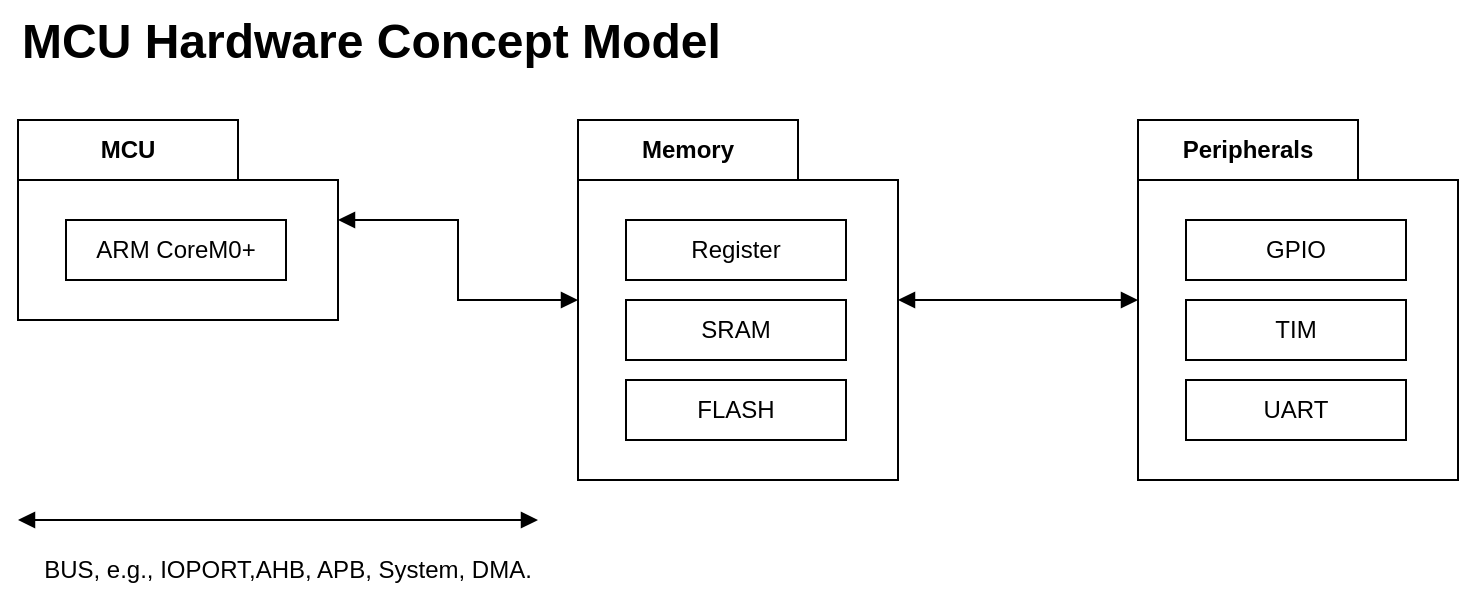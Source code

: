 <mxfile version="26.0.7" pages="2">
  <diagram name="HCD" id="13e1069c-82ec-6db2-03f1-153e76fe0fe0">
    <mxGraphModel dx="1434" dy="844" grid="1" gridSize="10" guides="1" tooltips="1" connect="1" arrows="1" fold="1" page="1" pageScale="1" pageWidth="1100" pageHeight="850" background="none" math="0" shadow="0">
      <root>
        <mxCell id="0" />
        <mxCell id="1" parent="0" />
        <mxCell id="c04L4ZITfjTPw2QW9u5T-43" value="&lt;h1 style=&quot;margin-top: 0px;&quot;&gt;MCU Hardware Concept Model&lt;/h1&gt;" style="text;html=1;whiteSpace=wrap;overflow=hidden;rounded=0;" parent="1" vertex="1">
          <mxGeometry x="40" y="20" width="380" height="50" as="geometry" />
        </mxCell>
        <mxCell id="vPWLyh52lt6zzSOhZWYh-5" value="" style="edgeStyle=orthogonalEdgeStyle;rounded=0;orthogonalLoop=1;jettySize=auto;html=1;startArrow=block;startFill=1;endArrow=block;endFill=1;" edge="1" parent="1" source="vPWLyh52lt6zzSOhZWYh-1" target="vPWLyh52lt6zzSOhZWYh-3">
          <mxGeometry relative="1" as="geometry" />
        </mxCell>
        <mxCell id="vPWLyh52lt6zzSOhZWYh-1" value="MCU" style="shape=folder;fontStyle=1;tabWidth=110;tabHeight=30;tabPosition=left;html=1;boundedLbl=1;labelInHeader=1;container=1;collapsible=0;recursiveResize=0;whiteSpace=wrap;" vertex="1" parent="1">
          <mxGeometry x="40" y="80" width="160" height="100" as="geometry" />
        </mxCell>
        <mxCell id="vPWLyh52lt6zzSOhZWYh-2" value="ARM CoreM0+" style="html=1;whiteSpace=wrap;" vertex="1" parent="vPWLyh52lt6zzSOhZWYh-1">
          <mxGeometry width="110" height="30" relative="1" as="geometry">
            <mxPoint x="24" y="50" as="offset" />
          </mxGeometry>
        </mxCell>
        <mxCell id="vPWLyh52lt6zzSOhZWYh-12" value="" style="edgeStyle=orthogonalEdgeStyle;rounded=0;orthogonalLoop=1;jettySize=auto;html=1;startArrow=block;startFill=1;endArrow=block;endFill=1;" edge="1" parent="1" source="vPWLyh52lt6zzSOhZWYh-3" target="vPWLyh52lt6zzSOhZWYh-8">
          <mxGeometry relative="1" as="geometry" />
        </mxCell>
        <mxCell id="vPWLyh52lt6zzSOhZWYh-3" value="Memory" style="shape=folder;fontStyle=1;tabWidth=110;tabHeight=30;tabPosition=left;html=1;boundedLbl=1;labelInHeader=1;container=1;collapsible=0;recursiveResize=0;whiteSpace=wrap;" vertex="1" parent="1">
          <mxGeometry x="320" y="80" width="160" height="180" as="geometry" />
        </mxCell>
        <mxCell id="vPWLyh52lt6zzSOhZWYh-4" value="Register" style="html=1;whiteSpace=wrap;" vertex="1" parent="vPWLyh52lt6zzSOhZWYh-3">
          <mxGeometry width="110" height="30" relative="1" as="geometry">
            <mxPoint x="24" y="50" as="offset" />
          </mxGeometry>
        </mxCell>
        <mxCell id="vPWLyh52lt6zzSOhZWYh-6" value="SRAM" style="html=1;whiteSpace=wrap;" vertex="1" parent="vPWLyh52lt6zzSOhZWYh-3">
          <mxGeometry width="110" height="30" relative="1" as="geometry">
            <mxPoint x="24" y="90" as="offset" />
          </mxGeometry>
        </mxCell>
        <mxCell id="vPWLyh52lt6zzSOhZWYh-7" value="FLASH" style="html=1;whiteSpace=wrap;" vertex="1" parent="vPWLyh52lt6zzSOhZWYh-3">
          <mxGeometry width="110" height="30" relative="1" as="geometry">
            <mxPoint x="24" y="130" as="offset" />
          </mxGeometry>
        </mxCell>
        <mxCell id="vPWLyh52lt6zzSOhZWYh-8" value="Peripherals" style="shape=folder;fontStyle=1;tabWidth=110;tabHeight=30;tabPosition=left;html=1;boundedLbl=1;labelInHeader=1;container=1;collapsible=0;recursiveResize=0;whiteSpace=wrap;" vertex="1" parent="1">
          <mxGeometry x="600" y="80" width="160" height="180" as="geometry" />
        </mxCell>
        <mxCell id="vPWLyh52lt6zzSOhZWYh-9" value="GPIO" style="html=1;whiteSpace=wrap;" vertex="1" parent="vPWLyh52lt6zzSOhZWYh-8">
          <mxGeometry width="110" height="30" relative="1" as="geometry">
            <mxPoint x="24" y="50" as="offset" />
          </mxGeometry>
        </mxCell>
        <mxCell id="vPWLyh52lt6zzSOhZWYh-10" value="TIM" style="html=1;whiteSpace=wrap;" vertex="1" parent="vPWLyh52lt6zzSOhZWYh-8">
          <mxGeometry width="110" height="30" relative="1" as="geometry">
            <mxPoint x="24" y="90" as="offset" />
          </mxGeometry>
        </mxCell>
        <mxCell id="vPWLyh52lt6zzSOhZWYh-11" value="UART" style="html=1;whiteSpace=wrap;" vertex="1" parent="vPWLyh52lt6zzSOhZWYh-8">
          <mxGeometry width="110" height="30" relative="1" as="geometry">
            <mxPoint x="24" y="130" as="offset" />
          </mxGeometry>
        </mxCell>
        <mxCell id="vPWLyh52lt6zzSOhZWYh-13" value="" style="edgeStyle=orthogonalEdgeStyle;rounded=0;orthogonalLoop=1;jettySize=auto;html=1;startArrow=block;startFill=1;endArrow=block;endFill=1;" edge="1" parent="1">
          <mxGeometry relative="1" as="geometry">
            <mxPoint x="40" y="280" as="sourcePoint" />
            <mxPoint x="300" y="280" as="targetPoint" />
          </mxGeometry>
        </mxCell>
        <mxCell id="vPWLyh52lt6zzSOhZWYh-14" value="BUS, e.g., IOPORT,AHB, APB, System, DMA." style="text;html=1;align=center;verticalAlign=middle;whiteSpace=wrap;rounded=0;" vertex="1" parent="1">
          <mxGeometry x="40" y="290" width="270" height="30" as="geometry" />
        </mxCell>
      </root>
    </mxGraphModel>
  </diagram>
  <diagram name="SCD" id="J-Bd_j0rxy2oPNWF3FvJ">
    <mxGraphModel dx="1434" dy="844" grid="1" gridSize="10" guides="1" tooltips="1" connect="1" arrows="1" fold="1" page="1" pageScale="1" pageWidth="1100" pageHeight="850" background="none" math="0" shadow="0">
      <root>
        <mxCell id="t-YoSb7FIt-wNIy6U0vz-0" />
        <mxCell id="t-YoSb7FIt-wNIy6U0vz-1" parent="t-YoSb7FIt-wNIy6U0vz-0" />
        <mxCell id="t-YoSb7FIt-wNIy6U0vz-2" value="Memory" style="shape=umlLifeline;perimeter=lifelinePerimeter;whiteSpace=wrap;html=1;container=1;collapsible=0;recursiveResize=0;outlineConnect=0;rounded=1;shadow=0;comic=0;labelBackgroundColor=none;strokeWidth=1;fontFamily=Verdana;fontSize=12;align=center;" vertex="1" parent="t-YoSb7FIt-wNIy6U0vz-1">
          <mxGeometry x="360" y="122" width="100" height="219" as="geometry" />
        </mxCell>
        <mxCell id="t-YoSb7FIt-wNIy6U0vz-20" value="" style="html=1;points=[];perimeter=orthogonalPerimeter;rounded=0;shadow=0;comic=0;labelBackgroundColor=none;strokeWidth=1;fontFamily=Verdana;fontSize=12;align=center;" vertex="1" parent="t-YoSb7FIt-wNIy6U0vz-2">
          <mxGeometry x="45" y="81" width="10" height="21" as="geometry" />
        </mxCell>
        <mxCell id="t-YoSb7FIt-wNIy6U0vz-3" value="GPIOF" style="shape=umlLifeline;perimeter=lifelinePerimeter;whiteSpace=wrap;html=1;container=1;collapsible=0;recursiveResize=0;outlineConnect=0;rounded=1;shadow=0;comic=0;labelBackgroundColor=none;strokeWidth=1;fontFamily=Verdana;fontSize=12;align=center;" vertex="1" parent="t-YoSb7FIt-wNIy6U0vz-1">
          <mxGeometry x="591" y="122" width="100" height="219" as="geometry" />
        </mxCell>
        <mxCell id="t-YoSb7FIt-wNIy6U0vz-11" value="Update [0x5000 1400 - 17FF]" style="endArrow=none;endFill=0;endSize=12;html=1;rounded=0;exitX=0.5;exitY=0.933;exitDx=0;exitDy=0;exitPerimeter=0;startFill=0;" edge="1" parent="t-YoSb7FIt-wNIy6U0vz-3">
          <mxGeometry x="0.003" width="160" relative="1" as="geometry">
            <mxPoint x="49" y="136" as="sourcePoint" />
            <mxPoint x="-176" y="136.01" as="targetPoint" />
            <mxPoint as="offset" />
          </mxGeometry>
        </mxCell>
        <mxCell id="YYZ_FA172tAhD1S2uNox-22" value="" style="html=1;points=[];perimeter=orthogonalPerimeter;rounded=0;shadow=0;comic=0;labelBackgroundColor=none;strokeWidth=1;fontFamily=Verdana;fontSize=12;align=center;" vertex="1" parent="t-YoSb7FIt-wNIy6U0vz-3">
          <mxGeometry x="45" y="124" width="10" height="21" as="geometry" />
        </mxCell>
        <mxCell id="t-YoSb7FIt-wNIy6U0vz-8" value="MCU" style="shape=umlLifeline;perimeter=lifelinePerimeter;whiteSpace=wrap;html=1;container=1;collapsible=0;recursiveResize=0;outlineConnect=0;rounded=1;shadow=0;comic=0;labelBackgroundColor=none;strokeWidth=1;fontFamily=Verdana;fontSize=12;align=center;" vertex="1" parent="t-YoSb7FIt-wNIy6U0vz-1">
          <mxGeometry x="79" y="122" width="100" height="219" as="geometry" />
        </mxCell>
        <mxCell id="YYZ_FA172tAhD1S2uNox-2" value="" style="html=1;points=[[0,0,0,0,5],[0,1,0,0,-5],[1,0,0,0,5],[1,1,0,0,-5]];perimeter=orthogonalPerimeter;outlineConnect=0;targetShapes=umlLifeline;portConstraint=eastwest;newEdgeStyle={&quot;curved&quot;:0,&quot;rounded&quot;:0};" vertex="1" parent="t-YoSb7FIt-wNIy6U0vz-8">
          <mxGeometry x="45" y="68" width="10" height="42" as="geometry" />
        </mxCell>
        <mxCell id="YYZ_FA172tAhD1S2uNox-3" value="dispatch" style="html=1;verticalAlign=bottom;startArrow=oval;endArrow=block;startSize=8;curved=0;rounded=0;entryX=0;entryY=0;entryDx=0;entryDy=5;" edge="1" target="YYZ_FA172tAhD1S2uNox-2" parent="t-YoSb7FIt-wNIy6U0vz-8">
          <mxGeometry relative="1" as="geometry">
            <mxPoint x="-25" y="73" as="sourcePoint" />
          </mxGeometry>
        </mxCell>
        <mxCell id="t-YoSb7FIt-wNIy6U0vz-24" value="&lt;h1 style=&quot;margin-top: 0px;&quot;&gt;MCU Software Concept Model&lt;/h1&gt;" style="text;html=1;whiteSpace=wrap;overflow=hidden;rounded=0;" vertex="1" parent="t-YoSb7FIt-wNIy6U0vz-1">
          <mxGeometry x="40" y="20" width="380" height="50" as="geometry" />
        </mxCell>
        <mxCell id="YYZ_FA172tAhD1S2uNox-0" value="&lt;font&gt;- Polling (main, thread, 非同期)&lt;/font&gt;" style="text;html=1;align=left;verticalAlign=middle;whiteSpace=wrap;rounded=0;fontStyle=1;fontSize=15;" vertex="1" parent="t-YoSb7FIt-wNIy6U0vz-1">
          <mxGeometry x="40" y="81" width="360" height="30" as="geometry" />
        </mxCell>
        <mxCell id="YYZ_FA172tAhD1S2uNox-1" value="&lt;font&gt;- ISR (割り込み, handler, 同期)&lt;/font&gt;" style="text;html=1;align=left;verticalAlign=middle;whiteSpace=wrap;rounded=0;fontStyle=1;fontSize=15;" vertex="1" parent="t-YoSb7FIt-wNIy6U0vz-1">
          <mxGeometry x="40" y="361" width="380" height="30" as="geometry" />
        </mxCell>
        <mxCell id="YYZ_FA172tAhD1S2uNox-9" value="Read [0x5000 1400 - 17FF]" style="endArrow=block;dashed=1;endFill=0;endSize=12;html=1;rounded=0;" edge="1" parent="t-YoSb7FIt-wNIy6U0vz-1">
          <mxGeometry x="-0.063" y="10" width="160" relative="1" as="geometry">
            <mxPoint x="134" y="202" as="sourcePoint" />
            <mxPoint x="409" y="202" as="targetPoint" />
            <mxPoint as="offset" />
          </mxGeometry>
        </mxCell>
        <mxCell id="YYZ_FA172tAhD1S2uNox-10" value="Memory" style="shape=umlLifeline;perimeter=lifelinePerimeter;whiteSpace=wrap;html=1;container=1;collapsible=0;recursiveResize=0;outlineConnect=0;rounded=1;shadow=0;comic=0;labelBackgroundColor=none;strokeWidth=1;fontFamily=Verdana;fontSize=12;align=center;" vertex="1" parent="t-YoSb7FIt-wNIy6U0vz-1">
          <mxGeometry x="360" y="401" width="100" height="240" as="geometry" />
        </mxCell>
        <mxCell id="YYZ_FA172tAhD1S2uNox-11" value="" style="html=1;points=[];perimeter=orthogonalPerimeter;rounded=0;shadow=0;comic=0;labelBackgroundColor=none;strokeWidth=1;fontFamily=Verdana;fontSize=12;align=center;" vertex="1" parent="YYZ_FA172tAhD1S2uNox-10">
          <mxGeometry x="45" y="122" width="10" height="21" as="geometry" />
        </mxCell>
        <mxCell id="YYZ_FA172tAhD1S2uNox-42" value="TIM7 ISR [0x0000_0088]" style="endArrow=none;endFill=1;endSize=12;html=1;rounded=0;exitX=0.5;exitY=0.933;exitDx=0;exitDy=0;exitPerimeter=0;startFill=0;" edge="1" parent="YYZ_FA172tAhD1S2uNox-10">
          <mxGeometry x="0.003" width="160" relative="1" as="geometry">
            <mxPoint x="276" y="200" as="sourcePoint" />
            <mxPoint x="51" y="200.01" as="targetPoint" />
            <mxPoint as="offset" />
          </mxGeometry>
        </mxCell>
        <mxCell id="YYZ_FA172tAhD1S2uNox-13" value="TIM7" style="shape=umlLifeline;perimeter=lifelinePerimeter;whiteSpace=wrap;html=1;container=1;collapsible=0;recursiveResize=0;outlineConnect=0;rounded=1;shadow=0;comic=0;labelBackgroundColor=none;strokeWidth=1;fontFamily=Verdana;fontSize=12;align=center;" vertex="1" parent="t-YoSb7FIt-wNIy6U0vz-1">
          <mxGeometry x="591" y="401" width="100" height="240" as="geometry" />
        </mxCell>
        <mxCell id="YYZ_FA172tAhD1S2uNox-14" value="Timer Expired" style="endArrow=none;endFill=1;endSize=12;html=1;rounded=0;exitX=0.5;exitY=0.933;exitDx=0;exitDy=0;exitPerimeter=0;startFill=0;" edge="1" parent="YYZ_FA172tAhD1S2uNox-13">
          <mxGeometry x="0.003" width="160" relative="1" as="geometry">
            <mxPoint x="49" y="178" as="sourcePoint" />
            <mxPoint x="-176" y="178.01" as="targetPoint" />
            <mxPoint as="offset" />
          </mxGeometry>
        </mxCell>
        <mxCell id="YYZ_FA172tAhD1S2uNox-21" value="Start [0x5000 1400 - 17FF]" style="endArrow=none;endFill=1;endSize=12;html=1;rounded=0;exitX=0.5;exitY=0.933;exitDx=0;exitDy=0;exitPerimeter=0;startFill=0;" edge="1" parent="YYZ_FA172tAhD1S2uNox-13">
          <mxGeometry x="0.003" width="160" relative="1" as="geometry">
            <mxPoint x="49" y="132" as="sourcePoint" />
            <mxPoint x="-176" y="132.01" as="targetPoint" />
            <mxPoint as="offset" />
          </mxGeometry>
        </mxCell>
        <mxCell id="YYZ_FA172tAhD1S2uNox-23" value="" style="html=1;points=[];perimeter=orthogonalPerimeter;rounded=0;shadow=0;comic=0;labelBackgroundColor=none;strokeWidth=1;fontFamily=Verdana;fontSize=12;align=center;" vertex="1" parent="YYZ_FA172tAhD1S2uNox-13">
          <mxGeometry x="45" y="126" width="10" height="21" as="geometry" />
        </mxCell>
        <mxCell id="YYZ_FA172tAhD1S2uNox-35" value="" style="html=1;points=[];perimeter=orthogonalPerimeter;rounded=0;shadow=0;comic=0;labelBackgroundColor=none;strokeWidth=1;fontFamily=Verdana;fontSize=12;align=center;" vertex="1" parent="YYZ_FA172tAhD1S2uNox-13">
          <mxGeometry x="45" y="171" width="10" height="39" as="geometry" />
        </mxCell>
        <mxCell id="YYZ_FA172tAhD1S2uNox-15" value="MCU" style="shape=umlLifeline;perimeter=lifelinePerimeter;whiteSpace=wrap;html=1;container=1;collapsible=0;recursiveResize=0;outlineConnect=0;rounded=1;shadow=0;comic=0;labelBackgroundColor=none;strokeWidth=1;fontFamily=Verdana;fontSize=12;align=center;" vertex="1" parent="t-YoSb7FIt-wNIy6U0vz-1">
          <mxGeometry x="79" y="401" width="100" height="240" as="geometry" />
        </mxCell>
        <mxCell id="YYZ_FA172tAhD1S2uNox-16" value="" style="html=1;points=[[0,0,0,0,5],[0,1,0,0,-5],[1,0,0,0,5],[1,1,0,0,-5]];perimeter=orthogonalPerimeter;outlineConnect=0;targetShapes=umlLifeline;portConstraint=eastwest;newEdgeStyle={&quot;curved&quot;:0,&quot;rounded&quot;:0};" vertex="1" parent="YYZ_FA172tAhD1S2uNox-15">
          <mxGeometry x="45" y="109" width="10" height="42" as="geometry" />
        </mxCell>
        <mxCell id="YYZ_FA172tAhD1S2uNox-17" value="dispatch" style="html=1;verticalAlign=bottom;startArrow=oval;endArrow=block;startSize=8;curved=0;rounded=0;entryX=0;entryY=0;entryDx=0;entryDy=5;" edge="1" parent="YYZ_FA172tAhD1S2uNox-15" target="YYZ_FA172tAhD1S2uNox-16">
          <mxGeometry relative="1" as="geometry">
            <mxPoint x="-25" y="114" as="sourcePoint" />
          </mxGeometry>
        </mxCell>
        <mxCell id="YYZ_FA172tAhD1S2uNox-39" value="entry" style="html=1;verticalAlign=bottom;startArrow=oval;endArrow=block;startSize=8;curved=0;rounded=0;entryX=0;entryY=0;entryDx=0;entryDy=5;" edge="1" parent="YYZ_FA172tAhD1S2uNox-15">
          <mxGeometry relative="1" as="geometry">
            <mxPoint x="-25" y="65" as="sourcePoint" />
            <mxPoint x="45" y="65" as="targetPoint" />
          </mxGeometry>
        </mxCell>
        <mxCell id="YYZ_FA172tAhD1S2uNox-18" value="Start [0x5000 1400 - 17FF]" style="endArrow=block;endFill=1;endSize=12;html=1;rounded=0;" edge="1" parent="t-YoSb7FIt-wNIy6U0vz-1">
          <mxGeometry x="-0.063" y="10" width="160" relative="1" as="geometry">
            <mxPoint x="134" y="522" as="sourcePoint" />
            <mxPoint x="409" y="522" as="targetPoint" />
            <mxPoint as="offset" />
          </mxGeometry>
        </mxCell>
        <mxCell id="YYZ_FA172tAhD1S2uNox-24" value="" style="html=1;points=[];perimeter=orthogonalPerimeter;rounded=0;shadow=0;comic=0;labelBackgroundColor=none;strokeWidth=1;fontFamily=Verdana;fontSize=12;align=center;" vertex="1" parent="t-YoSb7FIt-wNIy6U0vz-1">
          <mxGeometry x="406" y="251" width="10" height="21" as="geometry" />
        </mxCell>
        <mxCell id="YYZ_FA172tAhD1S2uNox-29" value="" style="html=1;points=[];perimeter=orthogonalPerimeter;rounded=0;shadow=0;comic=0;labelBackgroundColor=none;strokeWidth=1;fontFamily=Verdana;fontSize=12;align=center;" vertex="1" parent="t-YoSb7FIt-wNIy6U0vz-1">
          <mxGeometry x="406" y="291" width="10" height="21" as="geometry" />
        </mxCell>
        <mxCell id="YYZ_FA172tAhD1S2uNox-30" value="" style="html=1;points=[[0,0,0,0,5],[0,1,0,0,-5],[1,0,0,0,5],[1,1,0,0,-5]];perimeter=orthogonalPerimeter;outlineConnect=0;targetShapes=umlLifeline;portConstraint=eastwest;newEdgeStyle={&quot;curved&quot;:0,&quot;rounded&quot;:0};" vertex="1" parent="t-YoSb7FIt-wNIy6U0vz-1">
          <mxGeometry x="125" y="278" width="10" height="42" as="geometry" />
        </mxCell>
        <mxCell id="YYZ_FA172tAhD1S2uNox-31" value="dispatch" style="html=1;verticalAlign=bottom;startArrow=oval;endArrow=block;startSize=8;curved=0;rounded=0;entryX=0;entryY=0;entryDx=0;entryDy=5;" edge="1" parent="t-YoSb7FIt-wNIy6U0vz-1" target="YYZ_FA172tAhD1S2uNox-30">
          <mxGeometry relative="1" as="geometry">
            <mxPoint x="55" y="283" as="sourcePoint" />
          </mxGeometry>
        </mxCell>
        <mxCell id="YYZ_FA172tAhD1S2uNox-32" value="Read [0x5000 1400 - 17FF]" style="endArrow=block;dashed=1;endFill=0;endSize=12;html=1;rounded=0;" edge="1" parent="t-YoSb7FIt-wNIy6U0vz-1">
          <mxGeometry x="-0.063" y="10" width="160" relative="1" as="geometry">
            <mxPoint x="135" y="290" as="sourcePoint" />
            <mxPoint x="410" y="290" as="targetPoint" />
            <mxPoint as="offset" />
          </mxGeometry>
        </mxCell>
        <mxCell id="YYZ_FA172tAhD1S2uNox-34" value="" style="html=1;points=[];perimeter=orthogonalPerimeter;rounded=0;shadow=0;comic=0;labelBackgroundColor=none;strokeWidth=1;fontFamily=Verdana;fontSize=12;align=center;" vertex="1" parent="t-YoSb7FIt-wNIy6U0vz-1">
          <mxGeometry x="406" y="571" width="10" height="40" as="geometry" />
        </mxCell>
        <mxCell id="YYZ_FA172tAhD1S2uNox-36" value="Implement TIM7 ISR [&lt;span style=&quot;color: rgba(0, 0, 0, 0); font-family: monospace; font-size: 0px; text-align: start; background-color: rgb(251, 251, 251);&quot;&gt;&lt;span style=&quot;color: rgb(0, 0, 0); font-family: Helvetica; font-size: 11px; text-align: center; background-color: rgb(255, 255, 255);&quot;&gt;0x0000_0088]&lt;/span&gt;%3CmxGraphModel%3E%3Croot%3E%3CmxCell%20id%3D%220%22%2F%3E%3CmxCell%20id%3D%221%22%20parent%3D%220%22%2F%3E%3CmxCell%20id%3D%222%22%20value%3D%22%22%20style%3D%22html%3D1%3Bpoints%3D%5B%5D%3Bperimeter%3DorthogonalPerimeter%3Brounded%3D0%3Bshadow%3D0%3Bcomic%3D0%3BlabelBackgroundColor%3Dnone%3BstrokeWidth%3D1%3BfontFamily%3DVerdana%3BfontSize%3D12%3Balign%3Dcenter%3B%22%20vertex%3D%221%22%20parent%3D%221%22%3E%3CmxGeometry%20x%3D%22636%22%20y%3D%22525%22%20width%3D%2210%22%20height%3D%2221%22%20as%3D%22geometry%22%2F%3E%3C%2FmxCell%3E%3C%2Froot%3E%3C%2FmxGraphModel%3E&lt;/span&gt;" style="endArrow=block;endFill=1;endSize=12;html=1;rounded=0;" edge="1" parent="t-YoSb7FIt-wNIy6U0vz-1">
          <mxGeometry width="160" relative="1" as="geometry">
            <mxPoint x="131" y="474" as="sourcePoint" />
            <mxPoint x="409.5" y="474" as="targetPoint" />
          </mxGeometry>
        </mxCell>
        <mxCell id="YYZ_FA172tAhD1S2uNox-40" value="" style="html=1;points=[[0,0,0,0,5],[0,1,0,0,-5],[1,0,0,0,5],[1,1,0,0,-5]];perimeter=orthogonalPerimeter;outlineConnect=0;targetShapes=umlLifeline;portConstraint=eastwest;newEdgeStyle={&quot;curved&quot;:0,&quot;rounded&quot;:0};" vertex="1" parent="t-YoSb7FIt-wNIy6U0vz-1">
          <mxGeometry x="124" y="461" width="10" height="30" as="geometry" />
        </mxCell>
      </root>
    </mxGraphModel>
  </diagram>
</mxfile>
